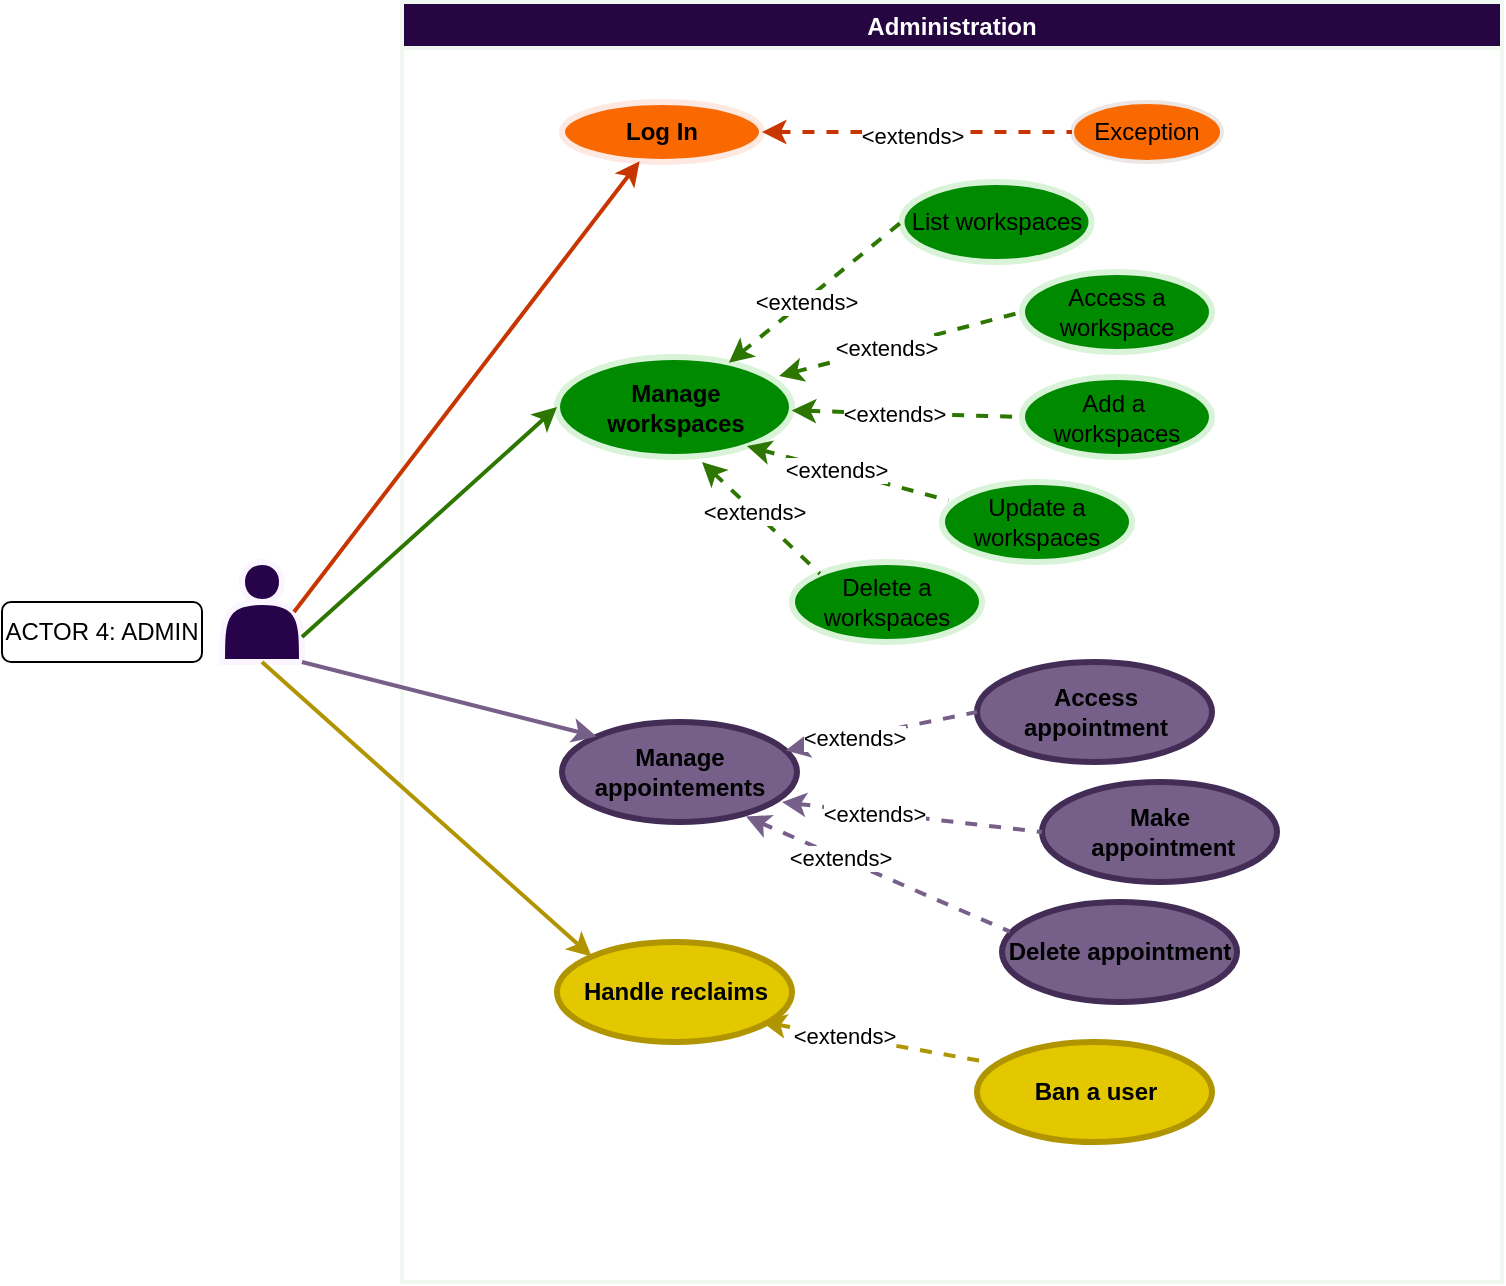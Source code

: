 <mxfile>
    <diagram id="lEsu0DpzP7tBkt76Ku-G" name="Page-1">
        <mxGraphModel dx="4980" dy="255" grid="1" gridSize="10" guides="1" tooltips="1" connect="1" arrows="1" fold="1" page="1" pageScale="1" pageWidth="850" pageHeight="1100" math="0" shadow="0">
            <root>
                <mxCell id="0"/>
                <mxCell id="1" parent="0"/>
                <mxCell id="650" value="Administration" style="swimlane;strokeColor=#f1f8f1;strokeWidth=2;fontColor=#ffffff;fillColor=#250641;" parent="1" vertex="1">
                    <mxGeometry x="-1457" y="1300" width="550" height="640" as="geometry">
                        <mxRectangle x="-600" y="-800" width="100" height="30" as="alternateBounds"/>
                    </mxGeometry>
                </mxCell>
                <mxCell id="651" value="&lt;b&gt;Log In&lt;/b&gt;" style="ellipse;whiteSpace=wrap;html=1;align=center;newEdgeStyle={&quot;edgeStyle&quot;:&quot;entityRelationEdgeStyle&quot;,&quot;startArrow&quot;:&quot;none&quot;,&quot;endArrow&quot;:&quot;none&quot;,&quot;segment&quot;:10,&quot;curved&quot;:1,&quot;sourcePerimeterSpacing&quot;:0,&quot;targetPerimeterSpacing&quot;:0};treeFolding=1;treeMoving=1;fillColor=#fa6800;fontColor=#000000;strokeColor=#fde9e2;strokeWidth=3;" parent="650" vertex="1">
                    <mxGeometry x="80" y="50" width="100" height="30" as="geometry"/>
                </mxCell>
                <mxCell id="661" value="Exception" style="ellipse;whiteSpace=wrap;html=1;align=center;newEdgeStyle={&quot;edgeStyle&quot;:&quot;entityRelationEdgeStyle&quot;,&quot;startArrow&quot;:&quot;none&quot;,&quot;endArrow&quot;:&quot;none&quot;,&quot;segment&quot;:10,&quot;curved&quot;:1,&quot;sourcePerimeterSpacing&quot;:0,&quot;targetPerimeterSpacing&quot;:0};treeFolding=1;treeMoving=1;fillColor=#fa6800;fontColor=#000000;strokeColor=#ece6e4;strokeWidth=2;" parent="650" vertex="1">
                    <mxGeometry x="335" y="50" width="75" height="30" as="geometry"/>
                </mxCell>
                <mxCell id="662" value="" style="endArrow=none;html=1;rounded=1;dashed=1;elbow=vertical;jumpStyle=none;entryX=0;entryY=0.5;entryDx=0;entryDy=0;exitX=1;exitY=0.5;exitDx=0;exitDy=0;fillColor=#fa6800;strokeColor=#C73500;strokeWidth=2;startArrow=classic;startFill=1;endFill=0;" parent="650" source="651" target="661" edge="1">
                    <mxGeometry width="50" height="50" relative="1" as="geometry">
                        <mxPoint x="-40" y="89" as="sourcePoint"/>
                        <mxPoint x="55" y="50" as="targetPoint"/>
                    </mxGeometry>
                </mxCell>
                <mxCell id="663" value="&lt;span style=&quot;color: rgb(0, 0, 0);&quot;&gt;&amp;lt;extends&amp;gt;&lt;/span&gt;" style="edgeLabel;html=1;align=center;verticalAlign=middle;resizable=0;points=[];" parent="662" vertex="1" connectable="0">
                    <mxGeometry x="-0.163" y="-1" relative="1" as="geometry">
                        <mxPoint x="10" y="1" as="offset"/>
                    </mxGeometry>
                </mxCell>
                <mxCell id="674" value="&lt;font color=&quot;#000000&quot;&gt;&lt;b&gt;Manage workspaces&lt;/b&gt;&lt;/font&gt;" style="ellipse;whiteSpace=wrap;html=1;align=center;newEdgeStyle={&quot;edgeStyle&quot;:&quot;entityRelationEdgeStyle&quot;,&quot;startArrow&quot;:&quot;none&quot;,&quot;endArrow&quot;:&quot;none&quot;,&quot;segment&quot;:10,&quot;curved&quot;:1,&quot;sourcePerimeterSpacing&quot;:0,&quot;targetPerimeterSpacing&quot;:0};treeFolding=1;treeMoving=1;fillColor=#008a00;fontColor=#ffffff;strokeColor=#d8f3d8;strokeWidth=3;" parent="650" vertex="1">
                    <mxGeometry x="77.5" y="177.5" width="117.5" height="50" as="geometry"/>
                </mxCell>
                <mxCell id="676" value="&lt;font color=&quot;#000000&quot;&gt;List workspaces&lt;/font&gt;" style="ellipse;whiteSpace=wrap;html=1;align=center;newEdgeStyle={&quot;edgeStyle&quot;:&quot;entityRelationEdgeStyle&quot;,&quot;startArrow&quot;:&quot;none&quot;,&quot;endArrow&quot;:&quot;none&quot;,&quot;segment&quot;:10,&quot;curved&quot;:1,&quot;sourcePerimeterSpacing&quot;:0,&quot;targetPerimeterSpacing&quot;:0};treeFolding=1;treeMoving=1;fillColor=#008a00;fontColor=#ffffff;strokeColor=#d8f3d8;strokeWidth=3;" parent="650" vertex="1">
                    <mxGeometry x="249.75" y="90" width="95" height="40" as="geometry"/>
                </mxCell>
                <mxCell id="677" style="rounded=1;jumpStyle=none;html=1;elbow=vertical;fillColor=#60a917;strokeColor=#2D7600;strokeWidth=2;entryX=0;entryY=0.5;entryDx=0;entryDy=0;dashed=1;endArrow=none;endFill=0;startArrow=classic;startFill=1;" parent="650" source="674" target="676" edge="1">
                    <mxGeometry relative="1" as="geometry">
                        <mxPoint x="206.25" y="80" as="sourcePoint"/>
                        <mxPoint x="774.89" y="-105.55" as="targetPoint"/>
                    </mxGeometry>
                </mxCell>
                <mxCell id="678" value="&amp;lt;extends&amp;gt;" style="edgeLabel;html=1;align=center;verticalAlign=middle;resizable=0;points=[];fontColor=#000000;" parent="677" vertex="1" connectable="0">
                    <mxGeometry x="-0.124" relative="1" as="geometry">
                        <mxPoint as="offset"/>
                    </mxGeometry>
                </mxCell>
                <mxCell id="679" value="&lt;font color=&quot;#000000&quot;&gt;Access a workspace&lt;/font&gt;" style="ellipse;whiteSpace=wrap;html=1;align=center;newEdgeStyle={&quot;edgeStyle&quot;:&quot;entityRelationEdgeStyle&quot;,&quot;startArrow&quot;:&quot;none&quot;,&quot;endArrow&quot;:&quot;none&quot;,&quot;segment&quot;:10,&quot;curved&quot;:1,&quot;sourcePerimeterSpacing&quot;:0,&quot;targetPerimeterSpacing&quot;:0};treeFolding=1;treeMoving=1;fillColor=#008a00;fontColor=#ffffff;strokeColor=#d8f3d8;strokeWidth=3;" parent="650" vertex="1">
                    <mxGeometry x="310" y="135" width="95" height="40" as="geometry"/>
                </mxCell>
                <mxCell id="680" value="&lt;font color=&quot;#000000&quot;&gt;Add a&amp;nbsp; workspaces&lt;/font&gt;" style="ellipse;whiteSpace=wrap;html=1;align=center;newEdgeStyle={&quot;edgeStyle&quot;:&quot;entityRelationEdgeStyle&quot;,&quot;startArrow&quot;:&quot;none&quot;,&quot;endArrow&quot;:&quot;none&quot;,&quot;segment&quot;:10,&quot;curved&quot;:1,&quot;sourcePerimeterSpacing&quot;:0,&quot;targetPerimeterSpacing&quot;:0};treeFolding=1;treeMoving=1;fillColor=#008a00;fontColor=#ffffff;strokeColor=#d8f3d8;strokeWidth=3;" parent="650" vertex="1">
                    <mxGeometry x="310" y="187.5" width="95" height="40" as="geometry"/>
                </mxCell>
                <mxCell id="681" value="&lt;font color=&quot;#000000&quot;&gt;Update a workspaces&lt;/font&gt;" style="ellipse;whiteSpace=wrap;html=1;align=center;newEdgeStyle={&quot;edgeStyle&quot;:&quot;entityRelationEdgeStyle&quot;,&quot;startArrow&quot;:&quot;none&quot;,&quot;endArrow&quot;:&quot;none&quot;,&quot;segment&quot;:10,&quot;curved&quot;:1,&quot;sourcePerimeterSpacing&quot;:0,&quot;targetPerimeterSpacing&quot;:0};treeFolding=1;treeMoving=1;fillColor=#008a00;fontColor=#ffffff;strokeColor=#d8f3d8;strokeWidth=3;" parent="650" vertex="1">
                    <mxGeometry x="270" y="240" width="95" height="40" as="geometry"/>
                </mxCell>
                <mxCell id="682" value="&lt;font color=&quot;#000000&quot;&gt;Delete a workspaces&lt;/font&gt;" style="ellipse;whiteSpace=wrap;html=1;align=center;newEdgeStyle={&quot;edgeStyle&quot;:&quot;entityRelationEdgeStyle&quot;,&quot;startArrow&quot;:&quot;none&quot;,&quot;endArrow&quot;:&quot;none&quot;,&quot;segment&quot;:10,&quot;curved&quot;:1,&quot;sourcePerimeterSpacing&quot;:0,&quot;targetPerimeterSpacing&quot;:0};treeFolding=1;treeMoving=1;fillColor=#008a00;fontColor=#ffffff;strokeColor=#d8f3d8;strokeWidth=3;" parent="650" vertex="1">
                    <mxGeometry x="195" y="280" width="95" height="40" as="geometry"/>
                </mxCell>
                <mxCell id="685" style="rounded=1;jumpStyle=none;html=1;elbow=vertical;fillColor=#60a917;strokeColor=#2D7600;strokeWidth=2;entryX=0;entryY=0.5;entryDx=0;entryDy=0;dashed=1;endArrow=none;endFill=0;startArrow=classic;startFill=1;" parent="650" source="674" target="680" edge="1">
                    <mxGeometry relative="1" as="geometry">
                        <mxPoint x="196.026" y="164.101" as="sourcePoint"/>
                        <mxPoint x="269.75" y="130" as="targetPoint"/>
                    </mxGeometry>
                </mxCell>
                <mxCell id="686" value="&amp;lt;extends&amp;gt;" style="edgeLabel;html=1;align=center;verticalAlign=middle;resizable=0;points=[];fontColor=#000000;" parent="685" vertex="1" connectable="0">
                    <mxGeometry x="-0.124" relative="1" as="geometry">
                        <mxPoint as="offset"/>
                    </mxGeometry>
                </mxCell>
                <mxCell id="687" style="rounded=1;jumpStyle=none;html=1;elbow=vertical;fillColor=#60a917;strokeColor=#2D7600;strokeWidth=2;entryX=0.034;entryY=0.231;entryDx=0;entryDy=0;dashed=1;endArrow=none;endFill=0;startArrow=classic;startFill=1;entryPerimeter=0;exitX=0.808;exitY=0.891;exitDx=0;exitDy=0;exitPerimeter=0;" parent="650" source="674" target="681" edge="1">
                    <mxGeometry relative="1" as="geometry">
                        <mxPoint x="206.026" y="174.101" as="sourcePoint"/>
                        <mxPoint x="279.75" y="140" as="targetPoint"/>
                    </mxGeometry>
                </mxCell>
                <mxCell id="688" value="&amp;lt;extends&amp;gt;" style="edgeLabel;html=1;align=center;verticalAlign=middle;resizable=0;points=[];fontColor=#000000;" parent="687" vertex="1" connectable="0">
                    <mxGeometry x="-0.124" relative="1" as="geometry">
                        <mxPoint as="offset"/>
                    </mxGeometry>
                </mxCell>
                <mxCell id="691" value="&lt;font color=&quot;#000000&quot;&gt;&lt;b&gt;Manage appointements&lt;/b&gt;&lt;/font&gt;" style="ellipse;whiteSpace=wrap;html=1;align=center;newEdgeStyle={&quot;edgeStyle&quot;:&quot;entityRelationEdgeStyle&quot;,&quot;startArrow&quot;:&quot;none&quot;,&quot;endArrow&quot;:&quot;none&quot;,&quot;segment&quot;:10,&quot;curved&quot;:1,&quot;sourcePerimeterSpacing&quot;:0,&quot;targetPerimeterSpacing&quot;:0};treeFolding=1;treeMoving=1;fillColor=#76608a;fontColor=#ffffff;strokeColor=#432D57;strokeWidth=3;" parent="650" vertex="1">
                    <mxGeometry x="80" y="360" width="117.5" height="50" as="geometry"/>
                </mxCell>
                <mxCell id="692" value="&lt;font color=&quot;#000000&quot;&gt;&lt;b&gt;Access appointment&lt;/b&gt;&lt;/font&gt;&lt;span style=&quot;color: rgba(0, 0, 0, 0); font-family: monospace; font-size: 0px; text-align: start;&quot;&gt;%3CmxGraphModel%3E%3Croot%3E%3CmxCell%20id%3D%220%22%2F%3E%3CmxCell%20id%3D%221%22%20parent%3D%220%22%2F%3E%3CmxCell%20id%3D%222%22%20value%3D%22%26lt%3Bfont%20color%3D%26quot%3B%23000000%26quot%3B%26gt%3B%26lt%3Bb%26gt%3BCreate%20Workspace%26lt%3B%2Fb%26gt%3B%26lt%3B%2Ffont%26gt%3B%22%20style%3D%22ellipse%3BwhiteSpace%3Dwrap%3Bhtml%3D1%3Balign%3Dcenter%3BnewEdgeStyle%3D%7B%26quot%3BedgeStyle%26quot%3B%3A%26quot%3BentityRelationEdgeStyle%26quot%3B%2C%26quot%3BstartArrow%26quot%3B%3A%26quot%3Bnone%26quot%3B%2C%26quot%3BendArrow%26quot%3B%3A%26quot%3Bnone%26quot%3B%2C%26quot%3Bsegment%26quot%3B%3A10%2C%26quot%3Bcurved%26quot%3B%3A1%2C%26quot%3BsourcePerimeterSpacing%26quot%3B%3A0%2C%26quot%3BtargetPerimeterSpacing%26quot%3B%3A0%7D%3BtreeFolding%3D1%3BtreeMoving%3D1%3BfillColor%3D%2376608a%3BfontColor%3D%23ffffff%3BstrokeColor%3D%23432D57%3BstrokeWidth%3D3%3B%22%20vertex%3D%221%22%20parent%3D%221%22%3E%3CmxGeometry%20x%3D%22340%22%20y%3D%22390%22%20width%3D%22117.5%22%20height%3D%2250%22%20as%3D%22geometry%22%2F%3E%3C%2FmxCell%3E%3CmxCell%20id%3D%223%22%20value%3D%22%26lt%3Bfont%20color%3D%26quot%3B%23000000%26quot%3B%26gt%3B%26lt%3Bb%26gt%3BManage%20Workspace%26lt%3B%2Fb%26gt%3B%26lt%3B%2Ffont%26gt%3B%22%20style%3D%22ellipse%3BwhiteSpace%3Dwrap%3Bhtml%3D1%3Balign%3Dcenter%3BnewEdgeStyle%3D%7B%26quot%3BedgeStyle%26quot%3B%3A%26quot%3BentityRelationEdgeStyle%26quot%3B%2C%26quot%3BstartArrow%26quot%3B%3A%26quot%3Bnone%26quot%3B%2C%26quot%3BendArrow%26quot%3B%3A%26quot%3Bnone%26quot%3B%2C%26quot%3Bsegment%26quot%3B%3A10%2C%26quot%3Bcurved%26quot%3B%3A1%2C%26quot%3BsourcePerimeterSpacing%26quot%3B%3A0%2C%26quot%3BtargetPerimeterSpacing%26quot%3B%3A0%7D%3BtreeFolding%3D1%3BtreeMoving%3D1%3BfillColor%3D%2376608a%3BfontColor%3D%23ffffff%3BstrokeColor%3D%23432D57%3BstrokeWidth%3D3%3B%22%20vertex%3D%221%22%20parent%3D%221%22%3E%3CmxGeometry%20x%3D%22625%22%20y%3D%22390%22%20width%3D%22117.5%22%20height%3D%2250%22%20as%3D%22geometry%22%2F%3E%3C%2FmxCell%3E%3CmxCell%20id%3D%224%22%20style%3D%22rounded%3D1%3BjumpStyle%3Dnone%3Bhtml%3D1%3BexitX%3D1%3BexitY%3D0.5%3BexitDx%3D0%3BexitDy%3D0%3Belbow%3Dvertical%3BfillColor%3D%2360a917%3BstrokeColor%3D%2376608A%3BstrokeWidth%3D2%3Bdashed%3D1%3BentryX%3D0%3BentryY%3D0.5%3BentryDx%3D0%3BentryDy%3D0%3BstartArrow%3Dclassic%3BstartFill%3D1%3BendArrow%3Dnone%3BendFill%3D0%3B%22%20edge%3D%221%22%20source%3D%222%22%20target%3D%223%22%20parent%3D%221%22%3E%3CmxGeometry%20relative%3D%221%22%20as%3D%22geometry%22%3E%3CmxPoint%20x%3D%2237.5%22%20y%3D%22150.0%22%20as%3D%22sourcePoint%22%2F%3E%3CmxPoint%20x%3D%22102.5%22%20y%3D%22205%22%20as%3D%22targetPoint%22%2F%3E%3C%2FmxGeometry%3E%3C%2FmxCell%3E%3CmxCell%20id%3D%225%22%20value%3D%22%26amp%3Blt%3Bextends%26amp%3Bgt%3B%22%20style%3D%22edgeLabel%3Bhtml%3D1%3Balign%3Dcenter%3BverticalAlign%3Dmiddle%3Bresizable%3D0%3Bpoints%3D%5B%5D%3BfontColor%3D%23ffffff%3B%22%20vertex%3D%221%22%20connectable%3D%220%22%20parent%3D%224%22%3E%3CmxGeometry%20x%3D%22-0.286%22%20relative%3D%221%22%20as%3D%22geometry%22%3E%3CmxPoint%20as%3D%22offset%22%2F%3E%3C%2FmxGeometry%3E%3C%2FmxCell%3E%3CmxCell%20id%3D%226%22%20style%3D%22rounded%3D1%3BjumpStyle%3Dnone%3Bhtml%3D1%3BexitX%3D1%3BexitY%3D0.75%3BexitDx%3D0%3BexitDy%3D0%3Belbow%3Dvertical%3BfillColor%3D%2360a917%3BstrokeColor%3D%2376608A%3BstrokeWidth%3D2%3BentryX%3D0%3BentryY%3D0%3BentryDx%3D0%3BentryDy%3D0%3B%22%20edge%3D%221%22%20target%3D%222%22%20parent%3D%221%22%3E%3CmxGeometry%20relative%3D%221%22%20as%3D%22geometry%22%3E%3CmxPoint%20x%3D%22210.0%22%20y%3D%22447.5%22%20as%3D%22sourcePoint%22%2F%3E%3CmxPoint%20x%3D%2287.5%22%20y%3D%22235.0%22%20as%3D%22targetPoint%22%2F%3E%3C%2FmxGeometry%3E%3C%2FmxCell%3E%3C%2Froot%3E%3C%2FmxGraphModel%3E&lt;/span&gt;&lt;span style=&quot;color: rgba(0, 0, 0, 0); font-family: monospace; font-size: 0px; text-align: start;&quot;&gt;%3CmxGraphModel%3E%3Croot%3E%3CmxCell%20id%3D%220%22%2F%3E%3CmxCell%20id%3D%221%22%20parent%3D%220%22%2F%3E%3CmxCell%20id%3D%222%22%20value%3D%22%26lt%3Bfont%20color%3D%26quot%3B%23000000%26quot%3B%26gt%3B%26lt%3Bb%26gt%3BCreate%20Workspace%26lt%3B%2Fb%26gt%3B%26lt%3B%2Ffont%26gt%3B%22%20style%3D%22ellipse%3BwhiteSpace%3Dwrap%3Bhtml%3D1%3Balign%3Dcenter%3BnewEdgeStyle%3D%7B%26quot%3BedgeStyle%26quot%3B%3A%26quot%3BentityRelationEdgeStyle%26quot%3B%2C%26quot%3BstartArrow%26quot%3B%3A%26quot%3Bnone%26quot%3B%2C%26quot%3BendArrow%26quot%3B%3A%26quot%3Bnone%26quot%3B%2C%26quot%3Bsegment%26quot%3B%3A10%2C%26quot%3Bcurved%26quot%3B%3A1%2C%26quot%3BsourcePerimeterSpacing%26quot%3B%3A0%2C%26quot%3BtargetPerimeterSpacing%26quot%3B%3A0%7D%3BtreeFolding%3D1%3BtreeMoving%3D1%3BfillColor%3D%2376608a%3BfontColor%3D%23ffffff%3BstrokeColor%3D%23432D57%3BstrokeWidth%3D3%3B%22%20vertex%3D%221%22%20parent%3D%221%22%3E%3CmxGeometry%20x%3D%22340%22%20y%3D%22390%22%20width%3D%22117.5%22%20height%3D%2250%22%20as%3D%22geometry%22%2F%3E%3C%2FmxCell%3E%3CmxCell%20id%3D%223%22%20value%3D%22%26lt%3Bfont%20color%3D%26quot%3B%23000000%26quot%3B%26gt%3B%26lt%3Bb%26gt%3BManage%20Workspace%26lt%3B%2Fb%26gt%3B%26lt%3B%2Ffont%26gt%3B%22%20style%3D%22ellipse%3BwhiteSpace%3Dwrap%3Bhtml%3D1%3Balign%3Dcenter%3BnewEdgeStyle%3D%7B%26quot%3BedgeStyle%26quot%3B%3A%26quot%3BentityRelationEdgeStyle%26quot%3B%2C%26quot%3BstartArrow%26quot%3B%3A%26quot%3Bnone%26quot%3B%2C%26quot%3BendArrow%26quot%3B%3A%26quot%3Bnone%26quot%3B%2C%26quot%3Bsegment%26quot%3B%3A10%2C%26quot%3Bcurved%26quot%3B%3A1%2C%26quot%3BsourcePerimeterSpacing%26quot%3B%3A0%2C%26quot%3BtargetPerimeterSpacing%26quot%3B%3A0%7D%3BtreeFolding%3D1%3BtreeMoving%3D1%3BfillColor%3D%2376608a%3BfontColor%3D%23ffffff%3BstrokeColor%3D%23432D57%3BstrokeWidth%3D3%3B%22%20vertex%3D%221%22%20parent%3D%221%22%3E%3CmxGeometry%20x%3D%22625%22%20y%3D%22390%22%20width%3D%22117.5%22%20height%3D%2250%22%20as%3D%22geometry%22%2F%3E%3C%2FmxCell%3E%3CmxCell%20id%3D%224%22%20style%3D%22rounded%3D1%3BjumpStyle%3Dnone%3Bhtml%3D1%3BexitX%3D1%3BexitY%3D0.5%3BexitDx%3D0%3BexitDy%3D0%3Belbow%3Dvertical%3BfillColor%3D%2360a917%3BstrokeColor%3D%2376608A%3BstrokeWidth%3D2%3Bdashed%3D1%3BentryX%3D0%3BentryY%3D0.5%3BentryDx%3D0%3BentryDy%3D0%3BstartArrow%3Dclassic%3BstartFill%3D1%3BendArrow%3Dnone%3BendFill%3D0%3B%22%20edge%3D%221%22%20source%3D%222%22%20target%3D%223%22%20parent%3D%221%22%3E%3CmxGeometry%20relative%3D%221%22%20as%3D%22geometry%22%3E%3CmxPoint%20x%3D%2237.5%22%20y%3D%22150.0%22%20as%3D%22sourcePoint%22%2F%3E%3CmxPoint%20x%3D%22102.5%22%20y%3D%22205%22%20as%3D%22targetPoint%22%2F%3E%3C%2FmxGeometry%3E%3C%2FmxCell%3E%3CmxCell%20id%3D%225%22%20value%3D%22%26amp%3Blt%3Bextends%26amp%3Bgt%3B%22%20style%3D%22edgeLabel%3Bhtml%3D1%3Balign%3Dcenter%3BverticalAlign%3Dmiddle%3Bresizable%3D0%3Bpoints%3D%5B%5D%3BfontColor%3D%23ffffff%3B%22%20vertex%3D%221%22%20connectable%3D%220%22%20parent%3D%224%22%3E%3CmxGeometry%20x%3D%22-0.286%22%20relative%3D%221%22%20as%3D%22geometry%22%3E%3CmxPoint%20as%3D%22offset%22%2F%3E%3C%2FmxGeometry%3E%3C%2FmxCell%3E%3CmxCell%20id%3D%226%22%20style%3D%22rounded%3D1%3BjumpStyle%3Dnone%3Bhtml%3D1%3BexitX%3D1%3BexitY%3D0.75%3BexitDx%3D0%3BexitDy%3D0%3Belbow%3Dvertical%3BfillColor%3D%2360a917%3BstrokeColor%3D%2376608A%3BstrokeWidth%3D2%3BentryX%3D0%3BentryY%3D0%3BentryDx%3D0%3BentryDy%3D0%3B%22%20edge%3D%221%22%20target%3D%222%22%20parent%3D%221%22%3E%3CmxGeometry%20relative%3D%221%22%20as%3D%22geometry%22%3E%3CmxPoint%20x%3D%22210.0%22%20y%3D%22447.5%22%20as%3D%22sourcePoint%22%2F%3E%3CmxPoint%20x%3D%2287.5%22%20y%3D%22235.0%22%20as%3D%22targetPoint%22%2F%3E%3C%2FmxGeometry%3E%3C%2FmxCell%3E%3C%2Froot%3E%3C%2FmxGraphModel%3E&lt;/span&gt;" style="ellipse;whiteSpace=wrap;html=1;align=center;newEdgeStyle={&quot;edgeStyle&quot;:&quot;entityRelationEdgeStyle&quot;,&quot;startArrow&quot;:&quot;none&quot;,&quot;endArrow&quot;:&quot;none&quot;,&quot;segment&quot;:10,&quot;curved&quot;:1,&quot;sourcePerimeterSpacing&quot;:0,&quot;targetPerimeterSpacing&quot;:0};treeFolding=1;treeMoving=1;fillColor=#76608a;fontColor=#ffffff;strokeColor=#432D57;strokeWidth=3;" parent="650" vertex="1">
                    <mxGeometry x="287.5" y="330" width="117.5" height="50" as="geometry"/>
                </mxCell>
                <mxCell id="693" style="rounded=1;jumpStyle=none;html=1;elbow=vertical;fillColor=#60a917;strokeColor=#76608A;strokeWidth=2;dashed=1;entryX=0;entryY=0.5;entryDx=0;entryDy=0;startArrow=classic;startFill=1;endArrow=none;endFill=0;" parent="650" source="691" target="692" edge="1">
                    <mxGeometry relative="1" as="geometry">
                        <mxPoint x="200" y="380" as="sourcePoint"/>
                        <mxPoint x="-117.5" y="205" as="targetPoint"/>
                    </mxGeometry>
                </mxCell>
                <mxCell id="694" value="&lt;span style=&quot;color: rgb(0, 0, 0);&quot;&gt;&amp;lt;extends&amp;gt;&lt;/span&gt;" style="edgeLabel;html=1;align=center;verticalAlign=middle;resizable=0;points=[];fontColor=#ffffff;" parent="693" vertex="1" connectable="0">
                    <mxGeometry x="-0.286" relative="1" as="geometry">
                        <mxPoint as="offset"/>
                    </mxGeometry>
                </mxCell>
                <mxCell id="696" value="&lt;font color=&quot;#000000&quot;&gt;&lt;b&gt;Make&lt;br&gt;&amp;nbsp;appointment&lt;/b&gt;&lt;/font&gt;" style="ellipse;whiteSpace=wrap;html=1;align=center;newEdgeStyle={&quot;edgeStyle&quot;:&quot;entityRelationEdgeStyle&quot;,&quot;startArrow&quot;:&quot;none&quot;,&quot;endArrow&quot;:&quot;none&quot;,&quot;segment&quot;:10,&quot;curved&quot;:1,&quot;sourcePerimeterSpacing&quot;:0,&quot;targetPerimeterSpacing&quot;:0};treeFolding=1;treeMoving=1;fillColor=#76608a;fontColor=#ffffff;strokeColor=#432D57;strokeWidth=3;" parent="650" vertex="1">
                    <mxGeometry x="320" y="390" width="117.5" height="50" as="geometry"/>
                </mxCell>
                <mxCell id="697" style="rounded=1;jumpStyle=none;html=1;elbow=vertical;fillColor=#60a917;strokeColor=#76608A;strokeWidth=2;dashed=1;entryX=0;entryY=0.5;entryDx=0;entryDy=0;startArrow=classic;startFill=1;endArrow=none;endFill=0;" parent="650" target="696" edge="1">
                    <mxGeometry relative="1" as="geometry">
                        <mxPoint x="190" y="400" as="sourcePoint"/>
                        <mxPoint x="1357.5" y="-1015" as="targetPoint"/>
                    </mxGeometry>
                </mxCell>
                <mxCell id="698" value="&lt;span style=&quot;color: rgb(0, 0, 0);&quot;&gt;&amp;lt;extends&amp;gt;&lt;/span&gt;" style="edgeLabel;html=1;align=center;verticalAlign=middle;resizable=0;points=[];fontColor=#ffffff;" parent="697" vertex="1" connectable="0">
                    <mxGeometry x="-0.286" relative="1" as="geometry">
                        <mxPoint as="offset"/>
                    </mxGeometry>
                </mxCell>
                <mxCell id="702" value="&lt;font color=&quot;#000000&quot;&gt;&lt;b&gt;Delete appointment&lt;/b&gt;&lt;/font&gt;" style="ellipse;whiteSpace=wrap;html=1;align=center;newEdgeStyle={&quot;edgeStyle&quot;:&quot;entityRelationEdgeStyle&quot;,&quot;startArrow&quot;:&quot;none&quot;,&quot;endArrow&quot;:&quot;none&quot;,&quot;segment&quot;:10,&quot;curved&quot;:1,&quot;sourcePerimeterSpacing&quot;:0,&quot;targetPerimeterSpacing&quot;:0};treeFolding=1;treeMoving=1;fillColor=#76608a;fontColor=#ffffff;strokeColor=#432D57;strokeWidth=3;" parent="650" vertex="1">
                    <mxGeometry x="300" y="450" width="117.5" height="50" as="geometry"/>
                </mxCell>
                <mxCell id="703" style="rounded=1;jumpStyle=none;html=1;elbow=vertical;fillColor=#60a917;strokeColor=#76608A;strokeWidth=2;dashed=1;entryX=0.034;entryY=0.297;entryDx=0;entryDy=0;startArrow=classic;startFill=1;endArrow=none;endFill=0;entryPerimeter=0;exitX=0.783;exitY=0.945;exitDx=0;exitDy=0;exitPerimeter=0;" parent="650" source="691" target="702" edge="1">
                    <mxGeometry relative="1" as="geometry">
                        <mxPoint x="201.037" y="411.05" as="sourcePoint"/>
                        <mxPoint x="330" y="425" as="targetPoint"/>
                    </mxGeometry>
                </mxCell>
                <mxCell id="704" value="&lt;span style=&quot;color: rgb(0, 0, 0);&quot;&gt;&amp;lt;extends&amp;gt;&lt;/span&gt;" style="edgeLabel;html=1;align=center;verticalAlign=middle;resizable=0;points=[];fontColor=#ffffff;" parent="703" vertex="1" connectable="0">
                    <mxGeometry x="-0.286" relative="1" as="geometry">
                        <mxPoint as="offset"/>
                    </mxGeometry>
                </mxCell>
                <mxCell id="683" style="rounded=1;jumpStyle=none;html=1;elbow=vertical;fillColor=#60a917;strokeColor=#2D7600;strokeWidth=2;entryX=0;entryY=0.5;entryDx=0;entryDy=0;dashed=1;endArrow=none;endFill=0;startArrow=classic;startFill=1;exitX=0.945;exitY=0.191;exitDx=0;exitDy=0;exitPerimeter=0;" parent="650" source="674" target="679" edge="1">
                    <mxGeometry relative="1" as="geometry">
                        <mxPoint x="220" y="150" as="sourcePoint"/>
                        <mxPoint x="279.75" y="110" as="targetPoint"/>
                    </mxGeometry>
                </mxCell>
                <mxCell id="684" value="&amp;lt;extends&amp;gt;" style="edgeLabel;html=1;align=center;verticalAlign=middle;resizable=0;points=[];fontColor=#000000;" parent="683" vertex="1" connectable="0">
                    <mxGeometry x="-0.124" relative="1" as="geometry">
                        <mxPoint as="offset"/>
                    </mxGeometry>
                </mxCell>
                <mxCell id="705" value="&lt;font color=&quot;#000000&quot;&gt;&lt;b&gt;Handle reclaims&lt;/b&gt;&lt;/font&gt;" style="ellipse;whiteSpace=wrap;html=1;align=center;newEdgeStyle={&quot;edgeStyle&quot;:&quot;entityRelationEdgeStyle&quot;,&quot;startArrow&quot;:&quot;none&quot;,&quot;endArrow&quot;:&quot;none&quot;,&quot;segment&quot;:10,&quot;curved&quot;:1,&quot;sourcePerimeterSpacing&quot;:0,&quot;targetPerimeterSpacing&quot;:0};treeFolding=1;treeMoving=1;fillColor=#e3c800;fontColor=#000000;strokeColor=#B09500;strokeWidth=3;" parent="650" vertex="1">
                    <mxGeometry x="77.5" y="470" width="117.5" height="50" as="geometry"/>
                </mxCell>
                <mxCell id="707" value="&lt;font color=&quot;#000000&quot;&gt;&lt;b&gt;Ban a user&lt;/b&gt;&lt;/font&gt;" style="ellipse;whiteSpace=wrap;html=1;align=center;newEdgeStyle={&quot;edgeStyle&quot;:&quot;entityRelationEdgeStyle&quot;,&quot;startArrow&quot;:&quot;none&quot;,&quot;endArrow&quot;:&quot;none&quot;,&quot;segment&quot;:10,&quot;curved&quot;:1,&quot;sourcePerimeterSpacing&quot;:0,&quot;targetPerimeterSpacing&quot;:0};treeFolding=1;treeMoving=1;fillColor=#e3c800;fontColor=#000000;strokeColor=#B09500;strokeWidth=3;" parent="650" vertex="1">
                    <mxGeometry x="287.5" y="520" width="117.5" height="50" as="geometry"/>
                </mxCell>
                <mxCell id="708" style="rounded=1;jumpStyle=none;html=1;elbow=vertical;fillColor=#e3c800;strokeColor=#B09500;strokeWidth=2;dashed=1;entryX=0.043;entryY=0.2;entryDx=0;entryDy=0;startArrow=classic;startFill=1;endArrow=none;endFill=0;entryPerimeter=0;" parent="650" target="707" edge="1">
                    <mxGeometry relative="1" as="geometry">
                        <mxPoint x="180" y="510" as="sourcePoint"/>
                        <mxPoint x="308.495" y="567.6" as="targetPoint"/>
                    </mxGeometry>
                </mxCell>
                <mxCell id="709" value="&lt;span style=&quot;color: rgb(0, 0, 0);&quot;&gt;&amp;lt;extends&amp;gt;&lt;/span&gt;" style="edgeLabel;html=1;align=center;verticalAlign=middle;resizable=0;points=[];fontColor=#ffffff;" parent="708" vertex="1" connectable="0">
                    <mxGeometry x="-0.286" relative="1" as="geometry">
                        <mxPoint as="offset"/>
                    </mxGeometry>
                </mxCell>
                <mxCell id="689" style="rounded=1;jumpStyle=none;html=1;elbow=vertical;fillColor=#60a917;strokeColor=#2D7600;strokeWidth=2;entryX=0;entryY=0;entryDx=0;entryDy=0;dashed=1;endArrow=none;endFill=0;startArrow=classic;startFill=1;" parent="1" target="682" edge="1">
                    <mxGeometry relative="1" as="geometry">
                        <mxPoint x="-1307" y="1530" as="sourcePoint"/>
                        <mxPoint x="-1147.25" y="1440" as="targetPoint"/>
                    </mxGeometry>
                </mxCell>
                <mxCell id="690" value="&amp;lt;extends&amp;gt;" style="edgeLabel;html=1;align=center;verticalAlign=middle;resizable=0;points=[];fontColor=#000000;" parent="689" vertex="1" connectable="0">
                    <mxGeometry x="-0.124" relative="1" as="geometry">
                        <mxPoint as="offset"/>
                    </mxGeometry>
                </mxCell>
                <mxCell id="667" value="" style="shape=actor;whiteSpace=wrap;html=1;fillColor=#270349;fontColor=#ffffff;strokeColor=#faf5ff;strokeWidth=3;" parent="1" vertex="1">
                    <mxGeometry x="-1547" y="1580" width="40" height="50" as="geometry"/>
                </mxCell>
                <mxCell id="664" style="edgeStyle=none;html=1;exitX=0.9;exitY=0.5;exitDx=0;exitDy=0;exitPerimeter=0;fillColor=#fa6800;strokeColor=#C73500;strokeWidth=2;" parent="1" source="667" target="651" edge="1">
                    <mxGeometry relative="1" as="geometry"/>
                </mxCell>
                <mxCell id="675" style="rounded=1;jumpStyle=none;html=1;elbow=vertical;fillColor=#60a917;strokeColor=#2D7600;strokeWidth=2;entryX=0;entryY=0.5;entryDx=0;entryDy=0;exitX=1;exitY=0.75;exitDx=0;exitDy=0;" parent="1" source="667" target="674" edge="1">
                    <mxGeometry relative="1" as="geometry">
                        <mxPoint x="-1483.5" y="1522.5" as="sourcePoint"/>
                        <mxPoint x="-669.501" y="1439.018" as="targetPoint"/>
                    </mxGeometry>
                </mxCell>
                <mxCell id="695" style="rounded=1;jumpStyle=none;html=1;exitX=1;exitY=1;exitDx=0;exitDy=0;elbow=vertical;fillColor=#60a917;strokeColor=#76608A;strokeWidth=2;entryX=0;entryY=0;entryDx=0;entryDy=0;exitPerimeter=0;" parent="1" source="667" target="691" edge="1">
                    <mxGeometry relative="1" as="geometry">
                        <mxPoint x="-1467.0" y="1747.5" as="sourcePoint"/>
                        <mxPoint x="-1589.5" y="1535" as="targetPoint"/>
                    </mxGeometry>
                </mxCell>
                <mxCell id="668" value="ACTOR 4: ADMIN" style="rounded=1;whiteSpace=wrap;html=1;" parent="1" vertex="1">
                    <mxGeometry x="-1657" y="1600" width="100" height="30" as="geometry"/>
                </mxCell>
                <mxCell id="706" style="rounded=1;jumpStyle=none;html=1;elbow=vertical;fillColor=#60a917;strokeColor=#B09500;strokeWidth=2;exitX=0.5;exitY=1;exitDx=0;exitDy=0;entryX=0;entryY=0;entryDx=0;entryDy=0;" parent="1" source="667" target="705" edge="1">
                    <mxGeometry relative="1" as="geometry">
                        <mxPoint x="-1527.18" y="1803.3" as="sourcePoint"/>
                        <mxPoint x="-1609.043" y="1598.25" as="targetPoint"/>
                        <Array as="points"/>
                    </mxGeometry>
                </mxCell>
            </root>
        </mxGraphModel>
    </diagram>
</mxfile>
